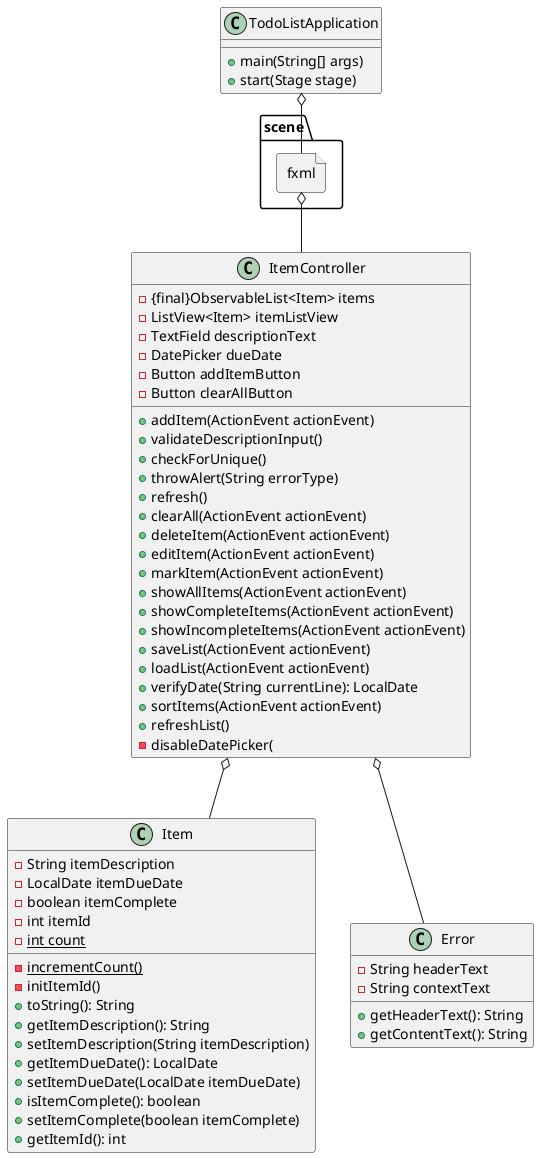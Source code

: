 @startuml
'https://plantuml.com/sequence-diagram

class TodoListApplication {
+main(String[] args)
+start(Stage stage)
}

class Item {
-String itemDescription
-LocalDate itemDueDate
-boolean itemComplete
-int itemId
-{static}int count
-{static}incrementCount()
-initItemId()
+toString(): String
+getItemDescription(): String
+setItemDescription(String itemDescription)
+getItemDueDate(): LocalDate
+setItemDueDate(LocalDate itemDueDate)
+isItemComplete(): boolean
+setItemComplete(boolean itemComplete)
+getItemId(): int
}

class ItemController {
-{final}ObservableList<Item> items
-ListView<Item> itemListView
-TextField descriptionText
-DatePicker dueDate
-Button addItemButton
-Button clearAllButton
+addItem(ActionEvent actionEvent)
+validateDescriptionInput()
+checkForUnique()
+throwAlert(String errorType)
+refresh()
+clearAll(ActionEvent actionEvent)
+deleteItem(ActionEvent actionEvent)
+editItem(ActionEvent actionEvent)
+markItem(ActionEvent actionEvent)
+showAllItems(ActionEvent actionEvent)
+showCompleteItems(ActionEvent actionEvent)
+showIncompleteItems(ActionEvent actionEvent)
+saveList(ActionEvent actionEvent)
+loadList(ActionEvent actionEvent)
+verifyDate(String currentLine): LocalDate
+sortItems(ActionEvent actionEvent)
+refreshList()
-disableDatePicker(
}

class Error {
-String headerText
-String contextText
+getHeaderText(): String
+getContentText(): String
}

file scene.fxml {
}

scene.fxml o-- ItemController
TodoListApplication o-- scene.fxml
ItemController o-- Item
ItemController o-- Error

@enduml